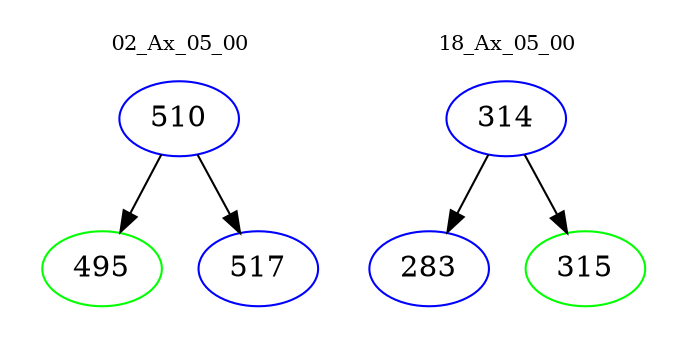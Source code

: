 digraph{
subgraph cluster_0 {
color = white
label = "02_Ax_05_00";
fontsize=10;
T0_510 [label="510", color="blue"]
T0_510 -> T0_495 [color="black"]
T0_495 [label="495", color="green"]
T0_510 -> T0_517 [color="black"]
T0_517 [label="517", color="blue"]
}
subgraph cluster_1 {
color = white
label = "18_Ax_05_00";
fontsize=10;
T1_314 [label="314", color="blue"]
T1_314 -> T1_283 [color="black"]
T1_283 [label="283", color="blue"]
T1_314 -> T1_315 [color="black"]
T1_315 [label="315", color="green"]
}
}
